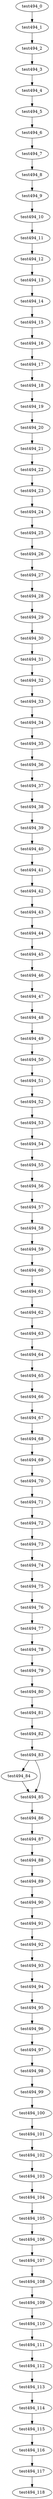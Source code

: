 digraph G {
test494_0->test494_1;
test494_1->test494_2;
test494_2->test494_3;
test494_3->test494_4;
test494_4->test494_5;
test494_5->test494_6;
test494_6->test494_7;
test494_7->test494_8;
test494_8->test494_9;
test494_9->test494_10;
test494_10->test494_11;
test494_11->test494_12;
test494_12->test494_13;
test494_13->test494_14;
test494_14->test494_15;
test494_15->test494_16;
test494_16->test494_17;
test494_17->test494_18;
test494_18->test494_19;
test494_19->test494_20;
test494_20->test494_21;
test494_21->test494_22;
test494_22->test494_23;
test494_23->test494_24;
test494_24->test494_25;
test494_25->test494_26;
test494_26->test494_27;
test494_27->test494_28;
test494_28->test494_29;
test494_29->test494_30;
test494_30->test494_31;
test494_31->test494_32;
test494_32->test494_33;
test494_33->test494_34;
test494_34->test494_35;
test494_35->test494_36;
test494_36->test494_37;
test494_37->test494_38;
test494_38->test494_39;
test494_39->test494_40;
test494_40->test494_41;
test494_41->test494_42;
test494_42->test494_43;
test494_43->test494_44;
test494_44->test494_45;
test494_45->test494_46;
test494_46->test494_47;
test494_47->test494_48;
test494_48->test494_49;
test494_49->test494_50;
test494_50->test494_51;
test494_51->test494_52;
test494_52->test494_53;
test494_53->test494_54;
test494_54->test494_55;
test494_55->test494_56;
test494_56->test494_57;
test494_57->test494_58;
test494_58->test494_59;
test494_59->test494_60;
test494_60->test494_61;
test494_61->test494_62;
test494_62->test494_63;
test494_63->test494_64;
test494_64->test494_65;
test494_65->test494_66;
test494_66->test494_67;
test494_67->test494_68;
test494_68->test494_69;
test494_69->test494_70;
test494_70->test494_71;
test494_71->test494_72;
test494_72->test494_73;
test494_73->test494_74;
test494_74->test494_75;
test494_75->test494_76;
test494_76->test494_77;
test494_77->test494_78;
test494_78->test494_79;
test494_79->test494_80;
test494_80->test494_81;
test494_81->test494_82;
test494_82->test494_83;
test494_83->test494_84;
test494_83->test494_85;
test494_84->test494_85;
test494_85->test494_86;
test494_86->test494_87;
test494_87->test494_88;
test494_88->test494_89;
test494_89->test494_90;
test494_90->test494_91;
test494_91->test494_92;
test494_92->test494_93;
test494_93->test494_94;
test494_94->test494_95;
test494_95->test494_96;
test494_96->test494_97;
test494_97->test494_98;
test494_98->test494_99;
test494_99->test494_100;
test494_100->test494_101;
test494_101->test494_102;
test494_102->test494_103;
test494_103->test494_104;
test494_104->test494_105;
test494_105->test494_106;
test494_106->test494_107;
test494_107->test494_108;
test494_108->test494_109;
test494_109->test494_110;
test494_110->test494_111;
test494_111->test494_112;
test494_112->test494_113;
test494_113->test494_114;
test494_114->test494_115;
test494_115->test494_116;
test494_116->test494_117;
test494_117->test494_118;

}
